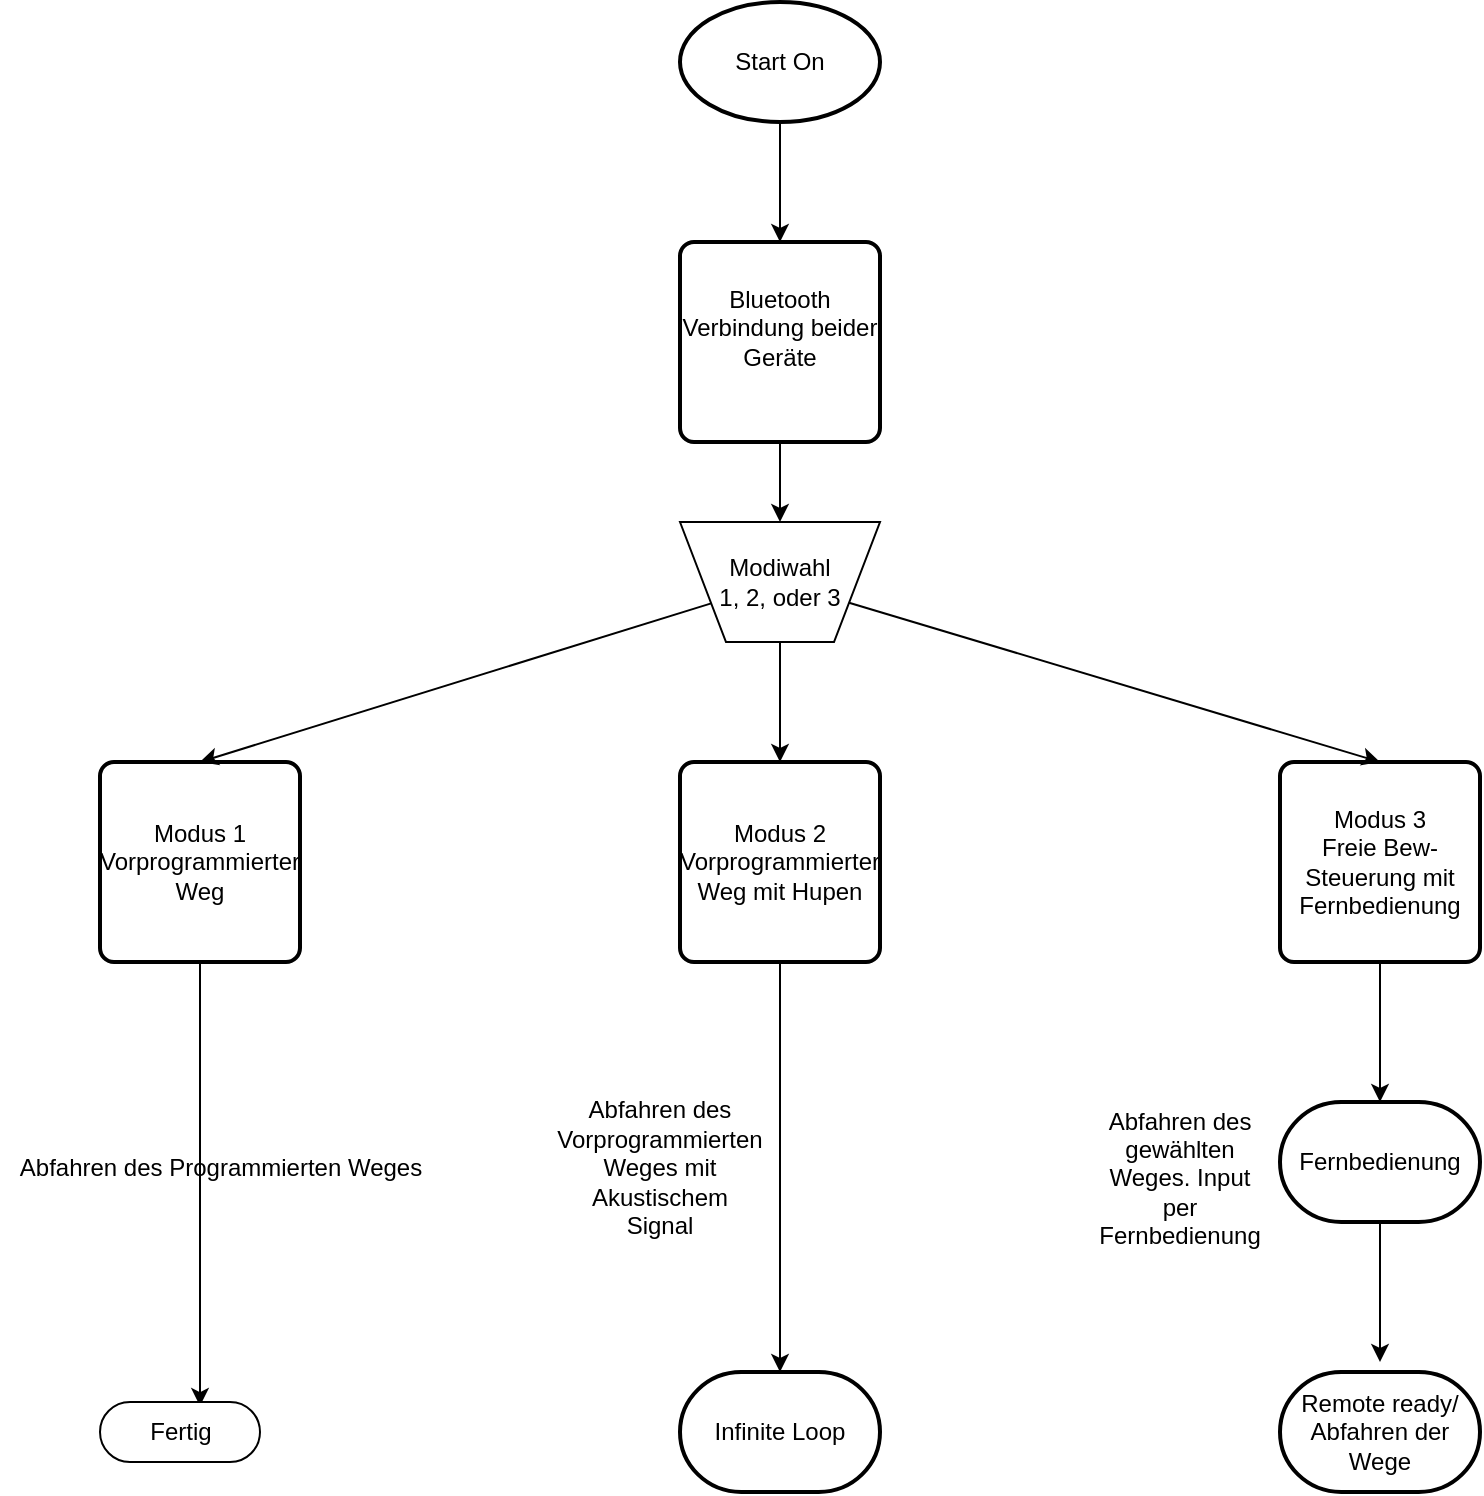 <mxfile version="20.8.5" type="device"><diagram id="4ReHsqHSH6rlPU7Epmbr" name="Seite-1"><mxGraphModel dx="348" dy="294" grid="1" gridSize="10" guides="1" tooltips="1" connect="1" arrows="1" fold="1" page="1" pageScale="1" pageWidth="827" pageHeight="1169" math="0" shadow="0"><root><mxCell id="0"/><mxCell id="1" parent="0"/><mxCell id="q5Fsh5ypP2AZ6IOPo2P5-1" value="Start On" style="strokeWidth=2;html=1;shape=mxgraph.flowchart.start_1;whiteSpace=wrap;" vertex="1" parent="1"><mxGeometry x="360" y="40" width="100" height="60" as="geometry"/></mxCell><mxCell id="q5Fsh5ypP2AZ6IOPo2P5-17" style="edgeStyle=orthogonalEdgeStyle;rounded=0;orthogonalLoop=1;jettySize=auto;html=1;exitX=0.5;exitY=1;exitDx=0;exitDy=0;entryX=0.5;entryY=0;entryDx=0;entryDy=0;" edge="1" parent="1" source="q5Fsh5ypP2AZ6IOPo2P5-4" target="q5Fsh5ypP2AZ6IOPo2P5-7"><mxGeometry relative="1" as="geometry"/></mxCell><mxCell id="q5Fsh5ypP2AZ6IOPo2P5-4" value="&lt;div&gt;Bluetooth Verbindung beider Geräte&lt;/div&gt;&lt;div&gt;&lt;br&gt;&lt;/div&gt;" style="rounded=1;whiteSpace=wrap;html=1;absoluteArcSize=1;arcSize=14;strokeWidth=2;" vertex="1" parent="1"><mxGeometry x="360" y="160" width="100" height="100" as="geometry"/></mxCell><mxCell id="q5Fsh5ypP2AZ6IOPo2P5-7" value="&lt;div&gt;Modiwahl&lt;/div&gt;&lt;div&gt;1, 2, oder 3&lt;/div&gt;" style="verticalLabelPosition=middle;verticalAlign=middle;html=1;shape=trapezoid;perimeter=trapezoidPerimeter;whiteSpace=wrap;size=0.23;arcSize=10;flipV=1;labelPosition=center;align=center;" vertex="1" parent="1"><mxGeometry x="360" y="300" width="100" height="60" as="geometry"/></mxCell><mxCell id="q5Fsh5ypP2AZ6IOPo2P5-24" style="edgeStyle=orthogonalEdgeStyle;rounded=0;orthogonalLoop=1;jettySize=auto;html=1;exitX=0.5;exitY=1;exitDx=0;exitDy=0;entryX=0.625;entryY=0.067;entryDx=0;entryDy=0;entryPerimeter=0;" edge="1" parent="1" source="q5Fsh5ypP2AZ6IOPo2P5-8" target="q5Fsh5ypP2AZ6IOPo2P5-11"><mxGeometry relative="1" as="geometry"/></mxCell><mxCell id="q5Fsh5ypP2AZ6IOPo2P5-8" value="&lt;div&gt;Modus 1&lt;/div&gt;&lt;div&gt;Vorprogrammierter Weg&lt;br&gt;&lt;/div&gt;" style="rounded=1;whiteSpace=wrap;html=1;absoluteArcSize=1;arcSize=14;strokeWidth=2;" vertex="1" parent="1"><mxGeometry x="70" y="420" width="100" height="100" as="geometry"/></mxCell><mxCell id="q5Fsh5ypP2AZ6IOPo2P5-9" value="&lt;div&gt;Modus 2&lt;/div&gt;&lt;div&gt;Vorprogrammierter Weg mit Hupen&lt;br&gt;&lt;/div&gt;" style="rounded=1;whiteSpace=wrap;html=1;absoluteArcSize=1;arcSize=14;strokeWidth=2;" vertex="1" parent="1"><mxGeometry x="360" y="420" width="100" height="100" as="geometry"/></mxCell><mxCell id="q5Fsh5ypP2AZ6IOPo2P5-25" style="edgeStyle=orthogonalEdgeStyle;rounded=0;orthogonalLoop=1;jettySize=auto;html=1;exitX=0.5;exitY=1;exitDx=0;exitDy=0;entryX=0.5;entryY=0;entryDx=0;entryDy=0;entryPerimeter=0;" edge="1" parent="1" source="q5Fsh5ypP2AZ6IOPo2P5-10" target="q5Fsh5ypP2AZ6IOPo2P5-15"><mxGeometry relative="1" as="geometry"/></mxCell><mxCell id="q5Fsh5ypP2AZ6IOPo2P5-10" value="&lt;div&gt;Modus 3&lt;/div&gt;Freie Bew-Steuerung mit Fernbedienung" style="rounded=1;whiteSpace=wrap;html=1;absoluteArcSize=1;arcSize=14;strokeWidth=2;" vertex="1" parent="1"><mxGeometry x="660" y="420" width="100" height="100" as="geometry"/></mxCell><mxCell id="q5Fsh5ypP2AZ6IOPo2P5-11" value="&lt;div&gt;Fertig&lt;/div&gt;" style="html=1;dashed=0;whitespace=wrap;shape=mxgraph.dfd.start" vertex="1" parent="1"><mxGeometry x="70" y="740" width="80" height="30" as="geometry"/></mxCell><mxCell id="q5Fsh5ypP2AZ6IOPo2P5-13" value="Infinite Loop" style="strokeWidth=2;html=1;shape=mxgraph.flowchart.terminator;whiteSpace=wrap;" vertex="1" parent="1"><mxGeometry x="360" y="725" width="100" height="60" as="geometry"/></mxCell><mxCell id="q5Fsh5ypP2AZ6IOPo2P5-14" value="&lt;div&gt;Remote ready/&lt;/div&gt;&lt;div&gt;Abfahren der Wege&lt;/div&gt;" style="strokeWidth=2;html=1;shape=mxgraph.flowchart.terminator;whiteSpace=wrap;" vertex="1" parent="1"><mxGeometry x="660" y="725" width="100" height="60" as="geometry"/></mxCell><mxCell id="q5Fsh5ypP2AZ6IOPo2P5-26" style="edgeStyle=orthogonalEdgeStyle;rounded=0;orthogonalLoop=1;jettySize=auto;html=1;exitX=0.5;exitY=1;exitDx=0;exitDy=0;exitPerimeter=0;" edge="1" parent="1" source="q5Fsh5ypP2AZ6IOPo2P5-15"><mxGeometry relative="1" as="geometry"><mxPoint x="710" y="720" as="targetPoint"/></mxGeometry></mxCell><mxCell id="q5Fsh5ypP2AZ6IOPo2P5-15" value="Fernbedienung" style="strokeWidth=2;html=1;shape=mxgraph.flowchart.terminator;whiteSpace=wrap;" vertex="1" parent="1"><mxGeometry x="660" y="590" width="100" height="60" as="geometry"/></mxCell><mxCell id="q5Fsh5ypP2AZ6IOPo2P5-19" value="" style="endArrow=classic;html=1;rounded=0;entryX=0.5;entryY=0;entryDx=0;entryDy=0;" edge="1" parent="1" source="q5Fsh5ypP2AZ6IOPo2P5-7" target="q5Fsh5ypP2AZ6IOPo2P5-8"><mxGeometry width="50" height="50" relative="1" as="geometry"><mxPoint x="390" y="420" as="sourcePoint"/><mxPoint x="440" y="370" as="targetPoint"/><Array as="points"/></mxGeometry></mxCell><mxCell id="q5Fsh5ypP2AZ6IOPo2P5-20" value="" style="endArrow=classic;html=1;rounded=0;entryX=0.5;entryY=0;entryDx=0;entryDy=0;exitX=1;exitY=0.75;exitDx=0;exitDy=0;" edge="1" parent="1" source="q5Fsh5ypP2AZ6IOPo2P5-7" target="q5Fsh5ypP2AZ6IOPo2P5-10"><mxGeometry width="50" height="50" relative="1" as="geometry"><mxPoint x="390" y="420" as="sourcePoint"/><mxPoint x="440" y="370" as="targetPoint"/></mxGeometry></mxCell><mxCell id="q5Fsh5ypP2AZ6IOPo2P5-21" value="" style="endArrow=classic;html=1;rounded=0;exitX=0.5;exitY=1;exitDx=0;exitDy=0;" edge="1" parent="1" source="q5Fsh5ypP2AZ6IOPo2P5-7" target="q5Fsh5ypP2AZ6IOPo2P5-9"><mxGeometry width="50" height="50" relative="1" as="geometry"><mxPoint x="390" y="420" as="sourcePoint"/><mxPoint x="440" y="370" as="targetPoint"/></mxGeometry></mxCell><mxCell id="q5Fsh5ypP2AZ6IOPo2P5-22" value="" style="endArrow=classic;html=1;rounded=0;exitX=0.5;exitY=1;exitDx=0;exitDy=0;entryX=0.5;entryY=0;entryDx=0;entryDy=0;entryPerimeter=0;" edge="1" parent="1" source="q5Fsh5ypP2AZ6IOPo2P5-9" target="q5Fsh5ypP2AZ6IOPo2P5-13"><mxGeometry width="50" height="50" relative="1" as="geometry"><mxPoint x="390" y="640" as="sourcePoint"/><mxPoint x="440" y="590" as="targetPoint"/></mxGeometry></mxCell><mxCell id="q5Fsh5ypP2AZ6IOPo2P5-27" value="&lt;div&gt;Abfahren des Programmierten Weges&lt;/div&gt;&lt;div&gt;&lt;br&gt;&lt;/div&gt;" style="text;html=1;align=center;verticalAlign=middle;resizable=0;points=[];autosize=1;strokeColor=none;fillColor=none;" vertex="1" parent="1"><mxGeometry x="20" y="610" width="220" height="40" as="geometry"/></mxCell><mxCell id="q5Fsh5ypP2AZ6IOPo2P5-30" value="&lt;div&gt;Abfahren des Vorprogrammierten Weges mit Akustischem Signal&lt;/div&gt;&lt;div&gt;&lt;br&gt;&lt;/div&gt;" style="text;html=1;strokeColor=none;fillColor=none;align=center;verticalAlign=middle;whiteSpace=wrap;rounded=0;" vertex="1" parent="1"><mxGeometry x="320" y="615" width="60" height="30" as="geometry"/></mxCell><mxCell id="q5Fsh5ypP2AZ6IOPo2P5-31" value="Abfahren des gewählten Weges. Input per Fernbedienung" style="text;html=1;strokeColor=none;fillColor=none;align=center;verticalAlign=middle;whiteSpace=wrap;rounded=0;" vertex="1" parent="1"><mxGeometry x="580" y="615" width="60" height="25" as="geometry"/></mxCell><mxCell id="q5Fsh5ypP2AZ6IOPo2P5-32" value="" style="endArrow=classic;html=1;rounded=0;" edge="1" parent="1" target="q5Fsh5ypP2AZ6IOPo2P5-4"><mxGeometry width="50" height="50" relative="1" as="geometry"><mxPoint x="410" y="100" as="sourcePoint"/><mxPoint x="440" y="150" as="targetPoint"/></mxGeometry></mxCell></root></mxGraphModel></diagram></mxfile>